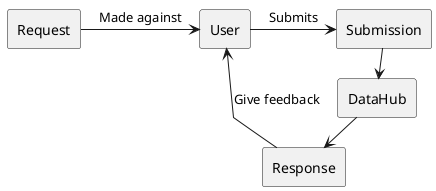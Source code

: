 @startuml


skinparam monochrome true
skinparam linetype polyline

rectangle Request {

}

rectangle User {

}

rectangle Submission {

}

rectangle DataHub {

}

rectangle Response {

}

Request -right-> User : Made against
User -right-> Submission : Submits
Submission -right-> DataHub : Save to
DataHub -right-> Response : Creates 
Response --> User : Give feedback

@enduml
